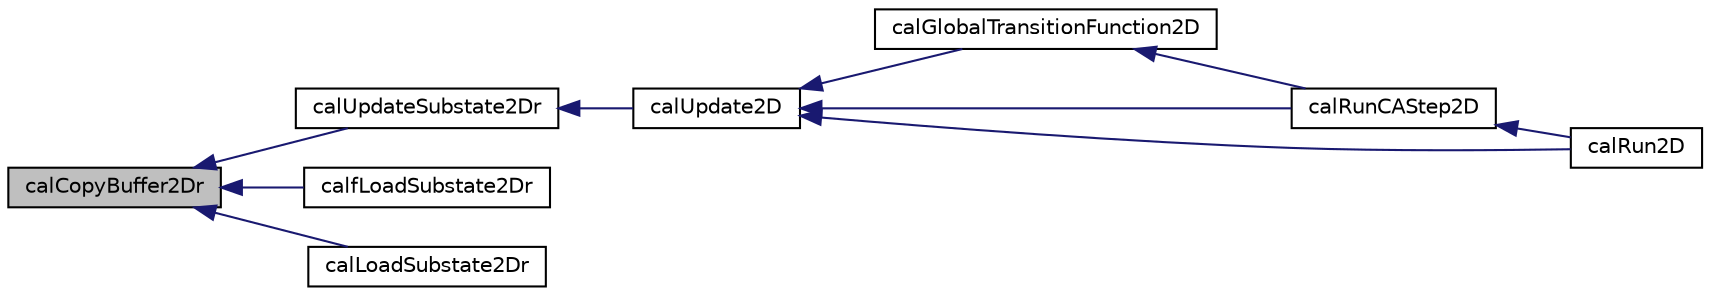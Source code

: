 digraph "calCopyBuffer2Dr"
{
  edge [fontname="Helvetica",fontsize="10",labelfontname="Helvetica",labelfontsize="10"];
  node [fontname="Helvetica",fontsize="10",shape=record];
  rankdir="LR";
  Node1 [label="calCopyBuffer2Dr",height=0.2,width=0.4,color="black", fillcolor="grey75", style="filled" fontcolor="black"];
  Node1 -> Node2 [dir="back",color="midnightblue",fontsize="10",style="solid",fontname="Helvetica"];
  Node2 [label="calUpdateSubstate2Dr",height=0.2,width=0.4,color="black", fillcolor="white", style="filled",URL="$cal2_d_8h.html#acfc8314d798a840dd2df28e732b45cfd",tooltip="Copies the next matrix of a real (floating point) substate to the current one: current = next..."];
  Node2 -> Node3 [dir="back",color="midnightblue",fontsize="10",style="solid",fontname="Helvetica"];
  Node3 [label="calUpdate2D",height=0.2,width=0.4,color="black", fillcolor="white", style="filled",URL="$cal2_d_8h.html#a6557c8220782a1f25e935a735cb691ae",tooltip="Updates all the substates registered in CALModel2D::pQb_array, CALModel2D::pQi_array and CALModel2D::..."];
  Node3 -> Node4 [dir="back",color="midnightblue",fontsize="10",style="solid",fontname="Helvetica"];
  Node4 [label="calGlobalTransitionFunction2D",height=0.2,width=0.4,color="black", fillcolor="white", style="filled",URL="$cal2_d_8h.html#a4bb00840eb7db23d4800c032b04bb6fb",tooltip="The cellular automaton global transition function. It applies the transition function to each cell of..."];
  Node4 -> Node5 [dir="back",color="midnightblue",fontsize="10",style="solid",fontname="Helvetica"];
  Node5 [label="calRunCAStep2D",height=0.2,width=0.4,color="black", fillcolor="white", style="filled",URL="$cal2_d_run_8h.html#aa5a6fbd9203dbb5b584d83b37cc78318",tooltip="A single step of the cellular automaton. It execute the transition function, the steering and check f..."];
  Node5 -> Node6 [dir="back",color="midnightblue",fontsize="10",style="solid",fontname="Helvetica"];
  Node6 [label="calRun2D",height=0.2,width=0.4,color="black", fillcolor="white", style="filled",URL="$cal2_d_run_8h.html#a07acff247d2d5ff67b2f7fdb1f0f2a1c",tooltip="Main simulation cicle. It can become a loop is CALRun2D::final_step == 0. "];
  Node3 -> Node5 [dir="back",color="midnightblue",fontsize="10",style="solid",fontname="Helvetica"];
  Node3 -> Node6 [dir="back",color="midnightblue",fontsize="10",style="solid",fontname="Helvetica"];
  Node1 -> Node7 [dir="back",color="midnightblue",fontsize="10",style="solid",fontname="Helvetica"];
  Node7 [label="calfLoadSubstate2Dr",height=0.2,width=0.4,color="black", fillcolor="white", style="filled",URL="$cal2_d_i_o_8h.html#af1125957489cbbbc98ac62bb81edd3ea",tooltip="Loads a real (floating point) substate from file. "];
  Node1 -> Node8 [dir="back",color="midnightblue",fontsize="10",style="solid",fontname="Helvetica"];
  Node8 [label="calLoadSubstate2Dr",height=0.2,width=0.4,color="black", fillcolor="white", style="filled",URL="$cal2_d_i_o_8h.html#a08cc832d979f295b0e50a57845541b03",tooltip="Loads a real (floating point) substate from file. "];
}
